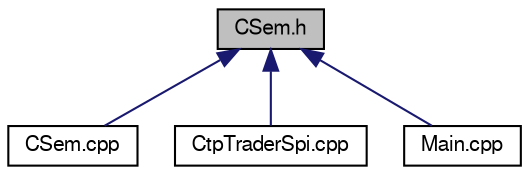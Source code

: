 digraph "CSem.h"
{
  bgcolor="transparent";
  edge [fontname="FreeSans",fontsize="10",labelfontname="FreeSans",labelfontsize="10"];
  node [fontname="FreeSans",fontsize="10",shape=record];
  Node1 [label="CSem.h",height=0.2,width=0.4,color="black", fillcolor="grey75", style="filled" fontcolor="black"];
  Node1 -> Node2 [dir="back",color="midnightblue",fontsize="10",style="solid",fontname="FreeSans"];
  Node2 [label="CSem.cpp",height=0.2,width=0.4,color="black",URL="$de/df5/CSem_8cpp.html"];
  Node1 -> Node3 [dir="back",color="midnightblue",fontsize="10",style="solid",fontname="FreeSans"];
  Node3 [label="CtpTraderSpi.cpp",height=0.2,width=0.4,color="black",URL="$dc/d76/CtpTraderSpi_8cpp.html"];
  Node1 -> Node4 [dir="back",color="midnightblue",fontsize="10",style="solid",fontname="FreeSans"];
  Node4 [label="Main.cpp",height=0.2,width=0.4,color="black",URL="$d5/de0/Main_8cpp.html"];
}
